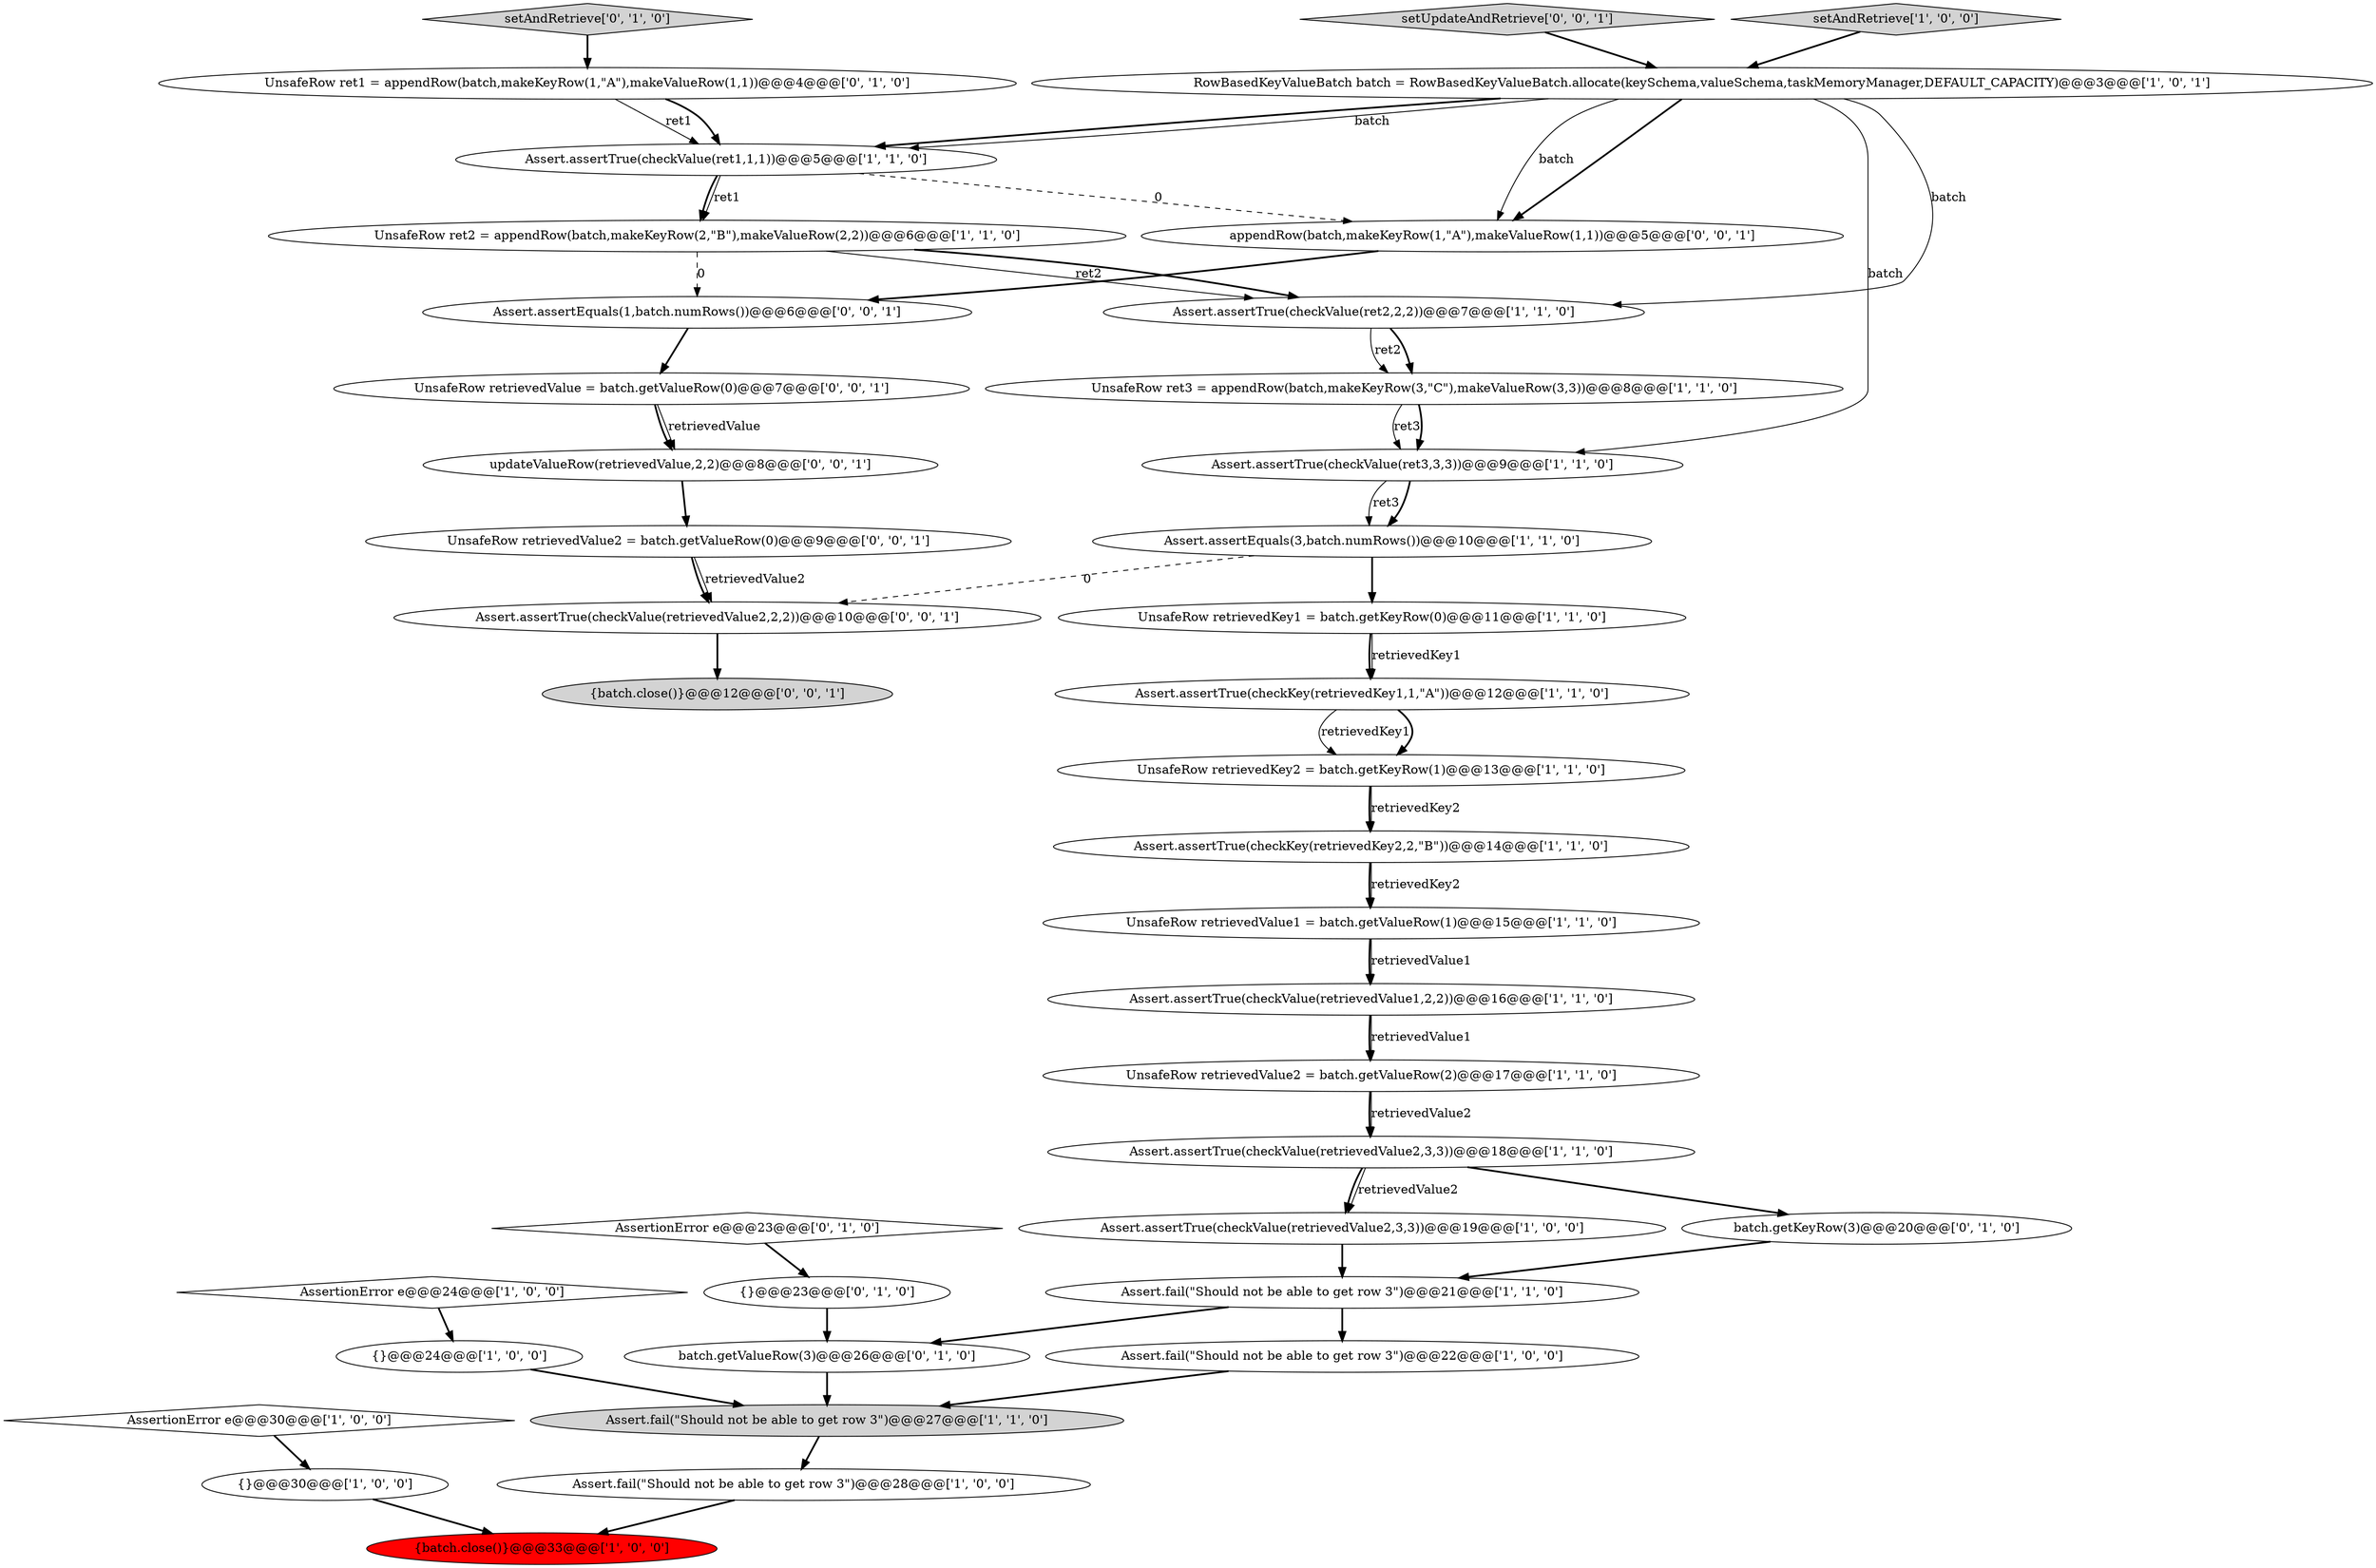 digraph {
12 [style = filled, label = "UnsafeRow ret2 = appendRow(batch,makeKeyRow(2,\"B\"),makeValueRow(2,2))@@@6@@@['1', '1', '0']", fillcolor = white, shape = ellipse image = "AAA0AAABBB1BBB"];
30 [style = filled, label = "batch.getValueRow(3)@@@26@@@['0', '1', '0']", fillcolor = white, shape = ellipse image = "AAA0AAABBB2BBB"];
38 [style = filled, label = "setUpdateAndRetrieve['0', '0', '1']", fillcolor = lightgray, shape = diamond image = "AAA0AAABBB3BBB"];
13 [style = filled, label = "RowBasedKeyValueBatch batch = RowBasedKeyValueBatch.allocate(keySchema,valueSchema,taskMemoryManager,DEFAULT_CAPACITY)@@@3@@@['1', '0', '1']", fillcolor = white, shape = ellipse image = "AAA0AAABBB1BBB"];
24 [style = filled, label = "Assert.assertTrue(checkValue(ret1,1,1))@@@5@@@['1', '1', '0']", fillcolor = white, shape = ellipse image = "AAA0AAABBB1BBB"];
14 [style = filled, label = "AssertionError e@@@30@@@['1', '0', '0']", fillcolor = white, shape = diamond image = "AAA0AAABBB1BBB"];
0 [style = filled, label = "UnsafeRow retrievedKey1 = batch.getKeyRow(0)@@@11@@@['1', '1', '0']", fillcolor = white, shape = ellipse image = "AAA0AAABBB1BBB"];
16 [style = filled, label = "Assert.fail(\"Should not be able to get row 3\")@@@28@@@['1', '0', '0']", fillcolor = white, shape = ellipse image = "AAA0AAABBB1BBB"];
34 [style = filled, label = "Assert.assertEquals(1,batch.numRows())@@@6@@@['0', '0', '1']", fillcolor = white, shape = ellipse image = "AAA0AAABBB3BBB"];
32 [style = filled, label = "Assert.assertTrue(checkValue(retrievedValue2,2,2))@@@10@@@['0', '0', '1']", fillcolor = white, shape = ellipse image = "AAA0AAABBB3BBB"];
20 [style = filled, label = "Assert.assertTrue(checkValue(retrievedValue2,3,3))@@@18@@@['1', '1', '0']", fillcolor = white, shape = ellipse image = "AAA0AAABBB1BBB"];
39 [style = filled, label = "UnsafeRow retrievedValue = batch.getValueRow(0)@@@7@@@['0', '0', '1']", fillcolor = white, shape = ellipse image = "AAA0AAABBB3BBB"];
1 [style = filled, label = "UnsafeRow retrievedValue1 = batch.getValueRow(1)@@@15@@@['1', '1', '0']", fillcolor = white, shape = ellipse image = "AAA0AAABBB1BBB"];
35 [style = filled, label = "appendRow(batch,makeKeyRow(1,\"A\"),makeValueRow(1,1))@@@5@@@['0', '0', '1']", fillcolor = white, shape = ellipse image = "AAA0AAABBB3BBB"];
6 [style = filled, label = "UnsafeRow ret3 = appendRow(batch,makeKeyRow(3,\"C\"),makeValueRow(3,3))@@@8@@@['1', '1', '0']", fillcolor = white, shape = ellipse image = "AAA0AAABBB1BBB"];
10 [style = filled, label = "Assert.assertEquals(3,batch.numRows())@@@10@@@['1', '1', '0']", fillcolor = white, shape = ellipse image = "AAA0AAABBB1BBB"];
23 [style = filled, label = "{}@@@30@@@['1', '0', '0']", fillcolor = white, shape = ellipse image = "AAA0AAABBB1BBB"];
37 [style = filled, label = "updateValueRow(retrievedValue,2,2)@@@8@@@['0', '0', '1']", fillcolor = white, shape = ellipse image = "AAA0AAABBB3BBB"];
9 [style = filled, label = "{}@@@24@@@['1', '0', '0']", fillcolor = white, shape = ellipse image = "AAA0AAABBB1BBB"];
21 [style = filled, label = "Assert.fail(\"Should not be able to get row 3\")@@@27@@@['1', '1', '0']", fillcolor = lightgray, shape = ellipse image = "AAA0AAABBB1BBB"];
36 [style = filled, label = "UnsafeRow retrievedValue2 = batch.getValueRow(0)@@@9@@@['0', '0', '1']", fillcolor = white, shape = ellipse image = "AAA0AAABBB3BBB"];
31 [style = filled, label = "setAndRetrieve['0', '1', '0']", fillcolor = lightgray, shape = diamond image = "AAA0AAABBB2BBB"];
3 [style = filled, label = "Assert.fail(\"Should not be able to get row 3\")@@@21@@@['1', '1', '0']", fillcolor = white, shape = ellipse image = "AAA0AAABBB1BBB"];
33 [style = filled, label = "{batch.close()}@@@12@@@['0', '0', '1']", fillcolor = lightgray, shape = ellipse image = "AAA0AAABBB3BBB"];
17 [style = filled, label = "{batch.close()}@@@33@@@['1', '0', '0']", fillcolor = red, shape = ellipse image = "AAA1AAABBB1BBB"];
4 [style = filled, label = "Assert.assertTrue(checkValue(retrievedValue2,3,3))@@@19@@@['1', '0', '0']", fillcolor = white, shape = ellipse image = "AAA0AAABBB1BBB"];
5 [style = filled, label = "AssertionError e@@@24@@@['1', '0', '0']", fillcolor = white, shape = diamond image = "AAA0AAABBB1BBB"];
15 [style = filled, label = "Assert.fail(\"Should not be able to get row 3\")@@@22@@@['1', '0', '0']", fillcolor = white, shape = ellipse image = "AAA0AAABBB1BBB"];
8 [style = filled, label = "UnsafeRow retrievedValue2 = batch.getValueRow(2)@@@17@@@['1', '1', '0']", fillcolor = white, shape = ellipse image = "AAA0AAABBB1BBB"];
7 [style = filled, label = "UnsafeRow retrievedKey2 = batch.getKeyRow(1)@@@13@@@['1', '1', '0']", fillcolor = white, shape = ellipse image = "AAA0AAABBB1BBB"];
18 [style = filled, label = "Assert.assertTrue(checkValue(retrievedValue1,2,2))@@@16@@@['1', '1', '0']", fillcolor = white, shape = ellipse image = "AAA0AAABBB1BBB"];
29 [style = filled, label = "{}@@@23@@@['0', '1', '0']", fillcolor = white, shape = ellipse image = "AAA0AAABBB2BBB"];
11 [style = filled, label = "Assert.assertTrue(checkKey(retrievedKey2,2,\"B\"))@@@14@@@['1', '1', '0']", fillcolor = white, shape = ellipse image = "AAA0AAABBB1BBB"];
19 [style = filled, label = "Assert.assertTrue(checkKey(retrievedKey1,1,\"A\"))@@@12@@@['1', '1', '0']", fillcolor = white, shape = ellipse image = "AAA0AAABBB1BBB"];
27 [style = filled, label = "AssertionError e@@@23@@@['0', '1', '0']", fillcolor = white, shape = diamond image = "AAA0AAABBB2BBB"];
28 [style = filled, label = "UnsafeRow ret1 = appendRow(batch,makeKeyRow(1,\"A\"),makeValueRow(1,1))@@@4@@@['0', '1', '0']", fillcolor = white, shape = ellipse image = "AAA0AAABBB2BBB"];
2 [style = filled, label = "setAndRetrieve['1', '0', '0']", fillcolor = lightgray, shape = diamond image = "AAA0AAABBB1BBB"];
25 [style = filled, label = "Assert.assertTrue(checkValue(ret3,3,3))@@@9@@@['1', '1', '0']", fillcolor = white, shape = ellipse image = "AAA0AAABBB1BBB"];
22 [style = filled, label = "Assert.assertTrue(checkValue(ret2,2,2))@@@7@@@['1', '1', '0']", fillcolor = white, shape = ellipse image = "AAA0AAABBB1BBB"];
26 [style = filled, label = "batch.getKeyRow(3)@@@20@@@['0', '1', '0']", fillcolor = white, shape = ellipse image = "AAA0AAABBB2BBB"];
39->37 [style = bold, label=""];
4->3 [style = bold, label=""];
24->12 [style = bold, label=""];
7->11 [style = bold, label=""];
13->25 [style = solid, label="batch"];
13->24 [style = bold, label=""];
37->36 [style = bold, label=""];
13->22 [style = solid, label="batch"];
13->35 [style = solid, label="batch"];
5->9 [style = bold, label=""];
29->30 [style = bold, label=""];
11->1 [style = bold, label=""];
0->19 [style = bold, label=""];
15->21 [style = bold, label=""];
20->26 [style = bold, label=""];
7->11 [style = solid, label="retrievedKey2"];
26->3 [style = bold, label=""];
13->24 [style = solid, label="batch"];
39->37 [style = solid, label="retrievedValue"];
28->24 [style = solid, label="ret1"];
0->19 [style = solid, label="retrievedKey1"];
36->32 [style = bold, label=""];
1->18 [style = bold, label=""];
3->15 [style = bold, label=""];
16->17 [style = bold, label=""];
19->7 [style = solid, label="retrievedKey1"];
12->22 [style = solid, label="ret2"];
32->33 [style = bold, label=""];
36->32 [style = solid, label="retrievedValue2"];
20->4 [style = bold, label=""];
2->13 [style = bold, label=""];
25->10 [style = solid, label="ret3"];
30->21 [style = bold, label=""];
8->20 [style = bold, label=""];
14->23 [style = bold, label=""];
10->32 [style = dashed, label="0"];
22->6 [style = solid, label="ret2"];
6->25 [style = solid, label="ret3"];
10->0 [style = bold, label=""];
34->39 [style = bold, label=""];
24->35 [style = dashed, label="0"];
1->18 [style = solid, label="retrievedValue1"];
9->21 [style = bold, label=""];
21->16 [style = bold, label=""];
28->24 [style = bold, label=""];
23->17 [style = bold, label=""];
25->10 [style = bold, label=""];
8->20 [style = solid, label="retrievedValue2"];
18->8 [style = bold, label=""];
31->28 [style = bold, label=""];
27->29 [style = bold, label=""];
35->34 [style = bold, label=""];
11->1 [style = solid, label="retrievedKey2"];
20->4 [style = solid, label="retrievedValue2"];
38->13 [style = bold, label=""];
3->30 [style = bold, label=""];
13->35 [style = bold, label=""];
19->7 [style = bold, label=""];
12->34 [style = dashed, label="0"];
12->22 [style = bold, label=""];
6->25 [style = bold, label=""];
22->6 [style = bold, label=""];
18->8 [style = solid, label="retrievedValue1"];
24->12 [style = solid, label="ret1"];
}
